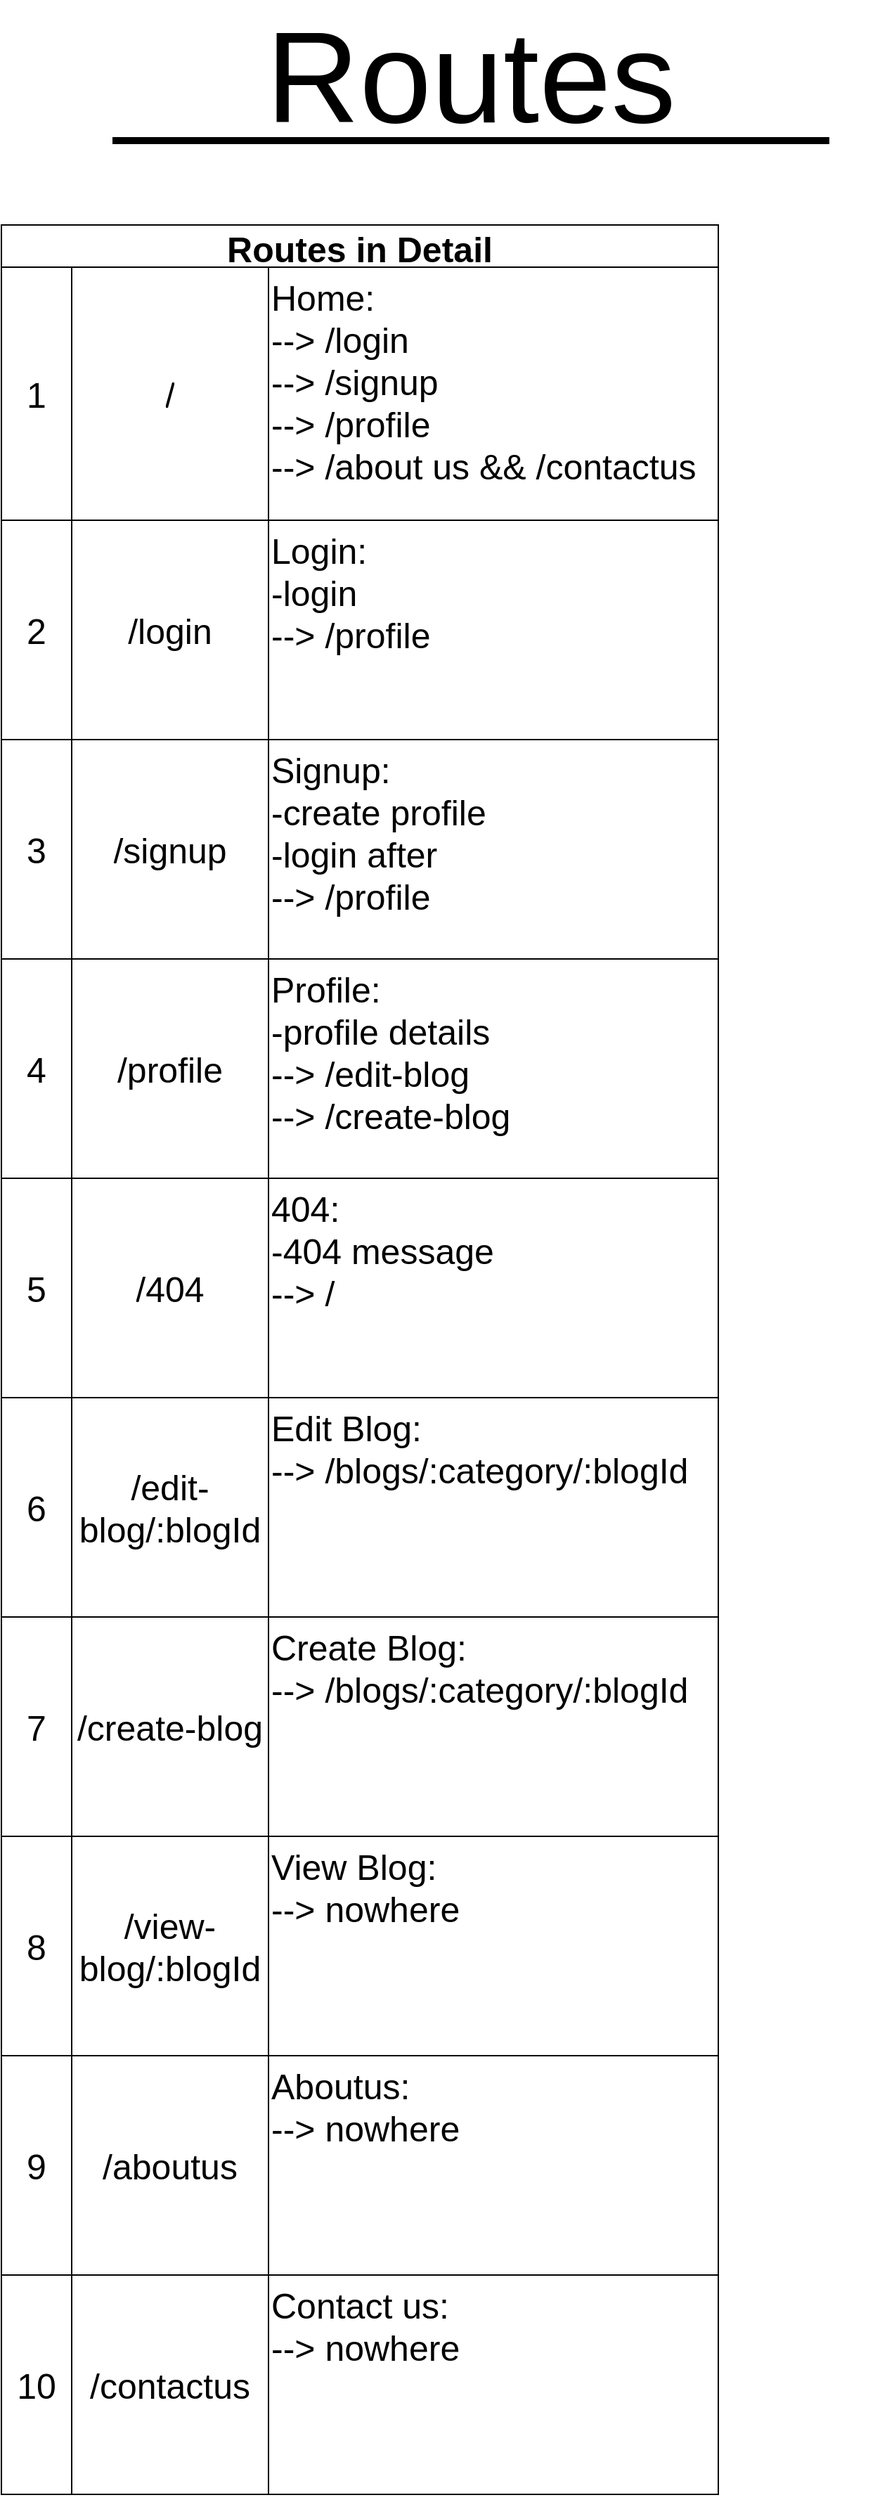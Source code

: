 <mxfile>
    <diagram id="6l6gPedBzfrPnDYs3YJj" name="Page-1">
        <mxGraphModel dx="1045" dy="790" grid="1" gridSize="10" guides="1" tooltips="1" connect="1" arrows="1" fold="1" page="1" pageScale="1" pageWidth="827" pageHeight="1169" math="0" shadow="0">
            <root>
                <mxCell id="0"/>
                <mxCell id="1" parent="0"/>
                <mxCell id="4" value="Routes" style="text;html=1;strokeColor=none;fillColor=none;align=center;verticalAlign=middle;whiteSpace=wrap;rounded=0;horizontal=1;fontSize=92;" parent="1" vertex="1">
                    <mxGeometry x="119" y="40" width="590" height="90" as="geometry"/>
                </mxCell>
                <mxCell id="6" value="" style="endArrow=none;html=1;fontSize=92;strokeWidth=5;" parent="1" edge="1">
                    <mxGeometry width="50" height="50" relative="1" as="geometry">
                        <mxPoint x="159" y="130" as="sourcePoint"/>
                        <mxPoint x="669" y="130" as="targetPoint"/>
                    </mxGeometry>
                </mxCell>
                <mxCell id="23" value="Routes in Detail" style="shape=table;startSize=30;container=1;collapsible=0;childLayout=tableLayout;fontStyle=1;align=center;pointerEvents=1;fontSize=25;" parent="1" vertex="1">
                    <mxGeometry x="80" y="190" width="510" height="1614" as="geometry"/>
                </mxCell>
                <mxCell id="24" value="" style="shape=partialRectangle;html=1;whiteSpace=wrap;collapsible=0;dropTarget=0;pointerEvents=0;fillColor=none;top=0;left=0;bottom=0;right=0;points=[[0,0.5],[1,0.5]];portConstraint=eastwest;fontSize=25;align=left;" parent="23" vertex="1">
                    <mxGeometry y="30" width="510" height="180" as="geometry"/>
                </mxCell>
                <mxCell id="25" value="1" style="shape=partialRectangle;html=1;whiteSpace=wrap;connectable=0;fillColor=none;top=0;left=0;bottom=0;right=0;overflow=hidden;pointerEvents=1;fontSize=25;" parent="24" vertex="1">
                    <mxGeometry width="50" height="180" as="geometry">
                        <mxRectangle width="50" height="180" as="alternateBounds"/>
                    </mxGeometry>
                </mxCell>
                <mxCell id="26" value="/" style="shape=partialRectangle;html=1;whiteSpace=wrap;connectable=0;fillColor=none;top=0;left=0;bottom=0;right=0;overflow=hidden;pointerEvents=1;fontSize=25;" parent="24" vertex="1">
                    <mxGeometry x="50" width="140" height="180" as="geometry">
                        <mxRectangle width="140" height="180" as="alternateBounds"/>
                    </mxGeometry>
                </mxCell>
                <mxCell id="27" value="Home:&lt;br&gt;--&amp;gt; /login&lt;br&gt;--&amp;gt; /signup&lt;br&gt;--&amp;gt; /profile&lt;br&gt;--&amp;gt; /about us &amp;amp;&amp;amp; /contactus" style="shape=partialRectangle;html=1;whiteSpace=wrap;connectable=0;fillColor=none;top=0;left=0;bottom=0;right=0;overflow=hidden;pointerEvents=1;fontSize=25;align=left;verticalAlign=top;" parent="24" vertex="1">
                    <mxGeometry x="190" width="320" height="180" as="geometry">
                        <mxRectangle width="320" height="180" as="alternateBounds"/>
                    </mxGeometry>
                </mxCell>
                <mxCell id="28" value="" style="shape=partialRectangle;html=1;whiteSpace=wrap;collapsible=0;dropTarget=0;pointerEvents=0;fillColor=none;top=0;left=0;bottom=0;right=0;points=[[0,0.5],[1,0.5]];portConstraint=eastwest;fontSize=25;verticalAlign=top;" parent="23" vertex="1">
                    <mxGeometry y="210" width="510" height="156" as="geometry"/>
                </mxCell>
                <mxCell id="29" value="2" style="shape=partialRectangle;html=1;whiteSpace=wrap;connectable=0;fillColor=none;top=0;left=0;bottom=0;right=0;overflow=hidden;pointerEvents=1;fontSize=25;" parent="28" vertex="1">
                    <mxGeometry width="50" height="156" as="geometry">
                        <mxRectangle width="50" height="156" as="alternateBounds"/>
                    </mxGeometry>
                </mxCell>
                <mxCell id="30" value="/login" style="shape=partialRectangle;html=1;whiteSpace=wrap;connectable=0;fillColor=none;top=0;left=0;bottom=0;right=0;overflow=hidden;pointerEvents=1;fontSize=25;" parent="28" vertex="1">
                    <mxGeometry x="50" width="140" height="156" as="geometry">
                        <mxRectangle width="140" height="156" as="alternateBounds"/>
                    </mxGeometry>
                </mxCell>
                <mxCell id="31" value="Login:&lt;br&gt;-login&lt;br&gt;--&amp;gt; /profile" style="shape=partialRectangle;html=1;whiteSpace=wrap;connectable=0;fillColor=none;top=0;left=0;bottom=0;right=0;overflow=hidden;pointerEvents=1;fontSize=25;align=left;verticalAlign=top;" parent="28" vertex="1">
                    <mxGeometry x="190" width="320" height="156" as="geometry">
                        <mxRectangle width="320" height="156" as="alternateBounds"/>
                    </mxGeometry>
                </mxCell>
                <mxCell id="32" value="" style="shape=partialRectangle;html=1;whiteSpace=wrap;collapsible=0;dropTarget=0;pointerEvents=0;fillColor=none;top=0;left=0;bottom=0;right=0;points=[[0,0.5],[1,0.5]];portConstraint=eastwest;fontSize=25;" parent="23" vertex="1">
                    <mxGeometry y="366" width="510" height="156" as="geometry"/>
                </mxCell>
                <mxCell id="33" value="3" style="shape=partialRectangle;html=1;whiteSpace=wrap;connectable=0;fillColor=none;top=0;left=0;bottom=0;right=0;overflow=hidden;pointerEvents=1;fontSize=25;" parent="32" vertex="1">
                    <mxGeometry width="50" height="156" as="geometry">
                        <mxRectangle width="50" height="156" as="alternateBounds"/>
                    </mxGeometry>
                </mxCell>
                <mxCell id="34" value="/signup" style="shape=partialRectangle;html=1;whiteSpace=wrap;connectable=0;fillColor=none;top=0;left=0;bottom=0;right=0;overflow=hidden;pointerEvents=1;fontSize=25;" parent="32" vertex="1">
                    <mxGeometry x="50" width="140" height="156" as="geometry">
                        <mxRectangle width="140" height="156" as="alternateBounds"/>
                    </mxGeometry>
                </mxCell>
                <mxCell id="35" value="Signup:&lt;br&gt;-create profile&lt;br&gt;-login after&lt;br&gt;--&amp;gt; /profile" style="shape=partialRectangle;html=1;whiteSpace=wrap;connectable=0;fillColor=none;top=0;left=0;bottom=0;right=0;overflow=hidden;pointerEvents=1;fontSize=25;align=left;verticalAlign=top;" parent="32" vertex="1">
                    <mxGeometry x="190" width="320" height="156" as="geometry">
                        <mxRectangle width="320" height="156" as="alternateBounds"/>
                    </mxGeometry>
                </mxCell>
                <mxCell id="36" value="" style="shape=partialRectangle;html=1;whiteSpace=wrap;collapsible=0;dropTarget=0;pointerEvents=0;fillColor=none;top=0;left=0;bottom=0;right=0;points=[[0,0.5],[1,0.5]];portConstraint=eastwest;fontSize=25;" parent="23" vertex="1">
                    <mxGeometry y="522" width="510" height="156" as="geometry"/>
                </mxCell>
                <mxCell id="37" value="4" style="shape=partialRectangle;html=1;whiteSpace=wrap;connectable=0;fillColor=none;top=0;left=0;bottom=0;right=0;overflow=hidden;pointerEvents=1;fontSize=25;" parent="36" vertex="1">
                    <mxGeometry width="50" height="156" as="geometry">
                        <mxRectangle width="50" height="156" as="alternateBounds"/>
                    </mxGeometry>
                </mxCell>
                <mxCell id="38" value="/profile" style="shape=partialRectangle;html=1;whiteSpace=wrap;connectable=0;fillColor=none;top=0;left=0;bottom=0;right=0;overflow=hidden;pointerEvents=1;fontSize=25;" parent="36" vertex="1">
                    <mxGeometry x="50" width="140" height="156" as="geometry">
                        <mxRectangle width="140" height="156" as="alternateBounds"/>
                    </mxGeometry>
                </mxCell>
                <mxCell id="39" value="Profile:&lt;br&gt;-profile details&lt;br&gt;--&amp;gt; /edit-blog&lt;br&gt;--&amp;gt; /create-blog" style="shape=partialRectangle;html=1;whiteSpace=wrap;connectable=0;fillColor=none;top=0;left=0;bottom=0;right=0;overflow=hidden;pointerEvents=1;fontSize=25;align=left;verticalAlign=top;" parent="36" vertex="1">
                    <mxGeometry x="190" width="320" height="156" as="geometry">
                        <mxRectangle width="320" height="156" as="alternateBounds"/>
                    </mxGeometry>
                </mxCell>
                <mxCell id="58" value="" style="shape=partialRectangle;html=1;whiteSpace=wrap;collapsible=0;dropTarget=0;pointerEvents=0;fillColor=none;top=0;left=0;bottom=0;right=0;points=[[0,0.5],[1,0.5]];portConstraint=eastwest;fontSize=25;" parent="23" vertex="1">
                    <mxGeometry y="678" width="510" height="156" as="geometry"/>
                </mxCell>
                <mxCell id="59" value="5" style="shape=partialRectangle;html=1;whiteSpace=wrap;connectable=0;fillColor=none;top=0;left=0;bottom=0;right=0;overflow=hidden;pointerEvents=1;fontSize=25;" parent="58" vertex="1">
                    <mxGeometry width="50" height="156" as="geometry">
                        <mxRectangle width="50" height="156" as="alternateBounds"/>
                    </mxGeometry>
                </mxCell>
                <mxCell id="60" value="/404" style="shape=partialRectangle;html=1;whiteSpace=wrap;connectable=0;fillColor=none;top=0;left=0;bottom=0;right=0;overflow=hidden;pointerEvents=1;fontSize=25;" parent="58" vertex="1">
                    <mxGeometry x="50" width="140" height="156" as="geometry">
                        <mxRectangle width="140" height="156" as="alternateBounds"/>
                    </mxGeometry>
                </mxCell>
                <mxCell id="61" value="404:&lt;br&gt;-404 message&lt;br&gt;--&amp;gt; /" style="shape=partialRectangle;html=1;whiteSpace=wrap;connectable=0;fillColor=none;top=0;left=0;bottom=0;right=0;overflow=hidden;pointerEvents=1;fontSize=25;align=left;verticalAlign=top;" parent="58" vertex="1">
                    <mxGeometry x="190" width="320" height="156" as="geometry">
                        <mxRectangle width="320" height="156" as="alternateBounds"/>
                    </mxGeometry>
                </mxCell>
                <mxCell id="112" style="shape=partialRectangle;html=1;whiteSpace=wrap;collapsible=0;dropTarget=0;pointerEvents=0;fillColor=none;top=0;left=0;bottom=0;right=0;points=[[0,0.5],[1,0.5]];portConstraint=eastwest;fontSize=25;" parent="23" vertex="1">
                    <mxGeometry y="834" width="510" height="156" as="geometry"/>
                </mxCell>
                <mxCell id="113" value="6" style="shape=partialRectangle;html=1;whiteSpace=wrap;connectable=0;fillColor=none;top=0;left=0;bottom=0;right=0;overflow=hidden;pointerEvents=1;fontSize=25;" parent="112" vertex="1">
                    <mxGeometry width="50" height="156" as="geometry">
                        <mxRectangle width="50" height="156" as="alternateBounds"/>
                    </mxGeometry>
                </mxCell>
                <mxCell id="114" value="/edit-blog/:blogId" style="shape=partialRectangle;html=1;whiteSpace=wrap;connectable=0;fillColor=none;top=0;left=0;bottom=0;right=0;overflow=hidden;pointerEvents=1;fontSize=25;" parent="112" vertex="1">
                    <mxGeometry x="50" width="140" height="156" as="geometry">
                        <mxRectangle width="140" height="156" as="alternateBounds"/>
                    </mxGeometry>
                </mxCell>
                <mxCell id="115" value="Edit Blog:&lt;br&gt;--&amp;gt; /blogs/:category/:blogId" style="shape=partialRectangle;html=1;whiteSpace=wrap;connectable=0;fillColor=none;top=0;left=0;bottom=0;right=0;overflow=hidden;pointerEvents=1;fontSize=25;align=left;verticalAlign=top;" parent="112" vertex="1">
                    <mxGeometry x="190" width="320" height="156" as="geometry">
                        <mxRectangle width="320" height="156" as="alternateBounds"/>
                    </mxGeometry>
                </mxCell>
                <mxCell id="124" style="shape=partialRectangle;html=1;whiteSpace=wrap;collapsible=0;dropTarget=0;pointerEvents=0;fillColor=none;top=0;left=0;bottom=0;right=0;points=[[0,0.5],[1,0.5]];portConstraint=eastwest;fontSize=25;" parent="23" vertex="1">
                    <mxGeometry y="990" width="510" height="156" as="geometry"/>
                </mxCell>
                <mxCell id="125" value="7" style="shape=partialRectangle;html=1;whiteSpace=wrap;connectable=0;fillColor=none;top=0;left=0;bottom=0;right=0;overflow=hidden;pointerEvents=1;fontSize=25;" parent="124" vertex="1">
                    <mxGeometry width="50" height="156" as="geometry">
                        <mxRectangle width="50" height="156" as="alternateBounds"/>
                    </mxGeometry>
                </mxCell>
                <mxCell id="126" value="/create-blog" style="shape=partialRectangle;html=1;whiteSpace=wrap;connectable=0;fillColor=none;top=0;left=0;bottom=0;right=0;overflow=hidden;pointerEvents=1;fontSize=25;" parent="124" vertex="1">
                    <mxGeometry x="50" width="140" height="156" as="geometry">
                        <mxRectangle width="140" height="156" as="alternateBounds"/>
                    </mxGeometry>
                </mxCell>
                <mxCell id="127" value="Create Blog:&lt;br&gt;--&amp;gt; /blogs/:category/:blogId" style="shape=partialRectangle;html=1;whiteSpace=wrap;connectable=0;fillColor=none;top=0;left=0;bottom=0;right=0;overflow=hidden;pointerEvents=1;fontSize=25;align=left;verticalAlign=top;" parent="124" vertex="1">
                    <mxGeometry x="190" width="320" height="156" as="geometry">
                        <mxRectangle width="320" height="156" as="alternateBounds"/>
                    </mxGeometry>
                </mxCell>
                <mxCell id="128" style="shape=partialRectangle;html=1;whiteSpace=wrap;collapsible=0;dropTarget=0;pointerEvents=0;fillColor=none;top=0;left=0;bottom=0;right=0;points=[[0,0.5],[1,0.5]];portConstraint=eastwest;fontSize=25;" vertex="1" parent="23">
                    <mxGeometry y="1146" width="510" height="156" as="geometry"/>
                </mxCell>
                <mxCell id="129" value="8" style="shape=partialRectangle;html=1;whiteSpace=wrap;connectable=0;fillColor=none;top=0;left=0;bottom=0;right=0;overflow=hidden;pointerEvents=1;fontSize=25;" vertex="1" parent="128">
                    <mxGeometry width="50" height="156" as="geometry">
                        <mxRectangle width="50" height="156" as="alternateBounds"/>
                    </mxGeometry>
                </mxCell>
                <mxCell id="130" value="/view-blog/:blogId" style="shape=partialRectangle;html=1;whiteSpace=wrap;connectable=0;fillColor=none;top=0;left=0;bottom=0;right=0;overflow=hidden;pointerEvents=1;fontSize=25;" vertex="1" parent="128">
                    <mxGeometry x="50" width="140" height="156" as="geometry">
                        <mxRectangle width="140" height="156" as="alternateBounds"/>
                    </mxGeometry>
                </mxCell>
                <mxCell id="131" value="View Blog:&lt;br&gt;--&amp;gt; nowhere" style="shape=partialRectangle;html=1;whiteSpace=wrap;connectable=0;fillColor=none;top=0;left=0;bottom=0;right=0;overflow=hidden;pointerEvents=1;fontSize=25;align=left;verticalAlign=top;" vertex="1" parent="128">
                    <mxGeometry x="190" width="320" height="156" as="geometry">
                        <mxRectangle width="320" height="156" as="alternateBounds"/>
                    </mxGeometry>
                </mxCell>
                <mxCell id="132" style="shape=partialRectangle;html=1;whiteSpace=wrap;collapsible=0;dropTarget=0;pointerEvents=0;fillColor=none;top=0;left=0;bottom=0;right=0;points=[[0,0.5],[1,0.5]];portConstraint=eastwest;fontSize=25;" vertex="1" parent="23">
                    <mxGeometry y="1302" width="510" height="156" as="geometry"/>
                </mxCell>
                <mxCell id="133" value="9" style="shape=partialRectangle;html=1;whiteSpace=wrap;connectable=0;fillColor=none;top=0;left=0;bottom=0;right=0;overflow=hidden;pointerEvents=1;fontSize=25;" vertex="1" parent="132">
                    <mxGeometry width="50" height="156" as="geometry">
                        <mxRectangle width="50" height="156" as="alternateBounds"/>
                    </mxGeometry>
                </mxCell>
                <mxCell id="134" value="/aboutus" style="shape=partialRectangle;html=1;whiteSpace=wrap;connectable=0;fillColor=none;top=0;left=0;bottom=0;right=0;overflow=hidden;pointerEvents=1;fontSize=25;" vertex="1" parent="132">
                    <mxGeometry x="50" width="140" height="156" as="geometry">
                        <mxRectangle width="140" height="156" as="alternateBounds"/>
                    </mxGeometry>
                </mxCell>
                <mxCell id="135" value="Aboutus:&lt;br&gt;--&amp;gt; nowhere" style="shape=partialRectangle;html=1;whiteSpace=wrap;connectable=0;fillColor=none;top=0;left=0;bottom=0;right=0;overflow=hidden;pointerEvents=1;fontSize=25;align=left;verticalAlign=top;" vertex="1" parent="132">
                    <mxGeometry x="190" width="320" height="156" as="geometry">
                        <mxRectangle width="320" height="156" as="alternateBounds"/>
                    </mxGeometry>
                </mxCell>
                <mxCell id="136" style="shape=partialRectangle;html=1;whiteSpace=wrap;collapsible=0;dropTarget=0;pointerEvents=0;fillColor=none;top=0;left=0;bottom=0;right=0;points=[[0,0.5],[1,0.5]];portConstraint=eastwest;fontSize=25;" vertex="1" parent="23">
                    <mxGeometry y="1458" width="510" height="156" as="geometry"/>
                </mxCell>
                <mxCell id="137" value="10" style="shape=partialRectangle;html=1;whiteSpace=wrap;connectable=0;fillColor=none;top=0;left=0;bottom=0;right=0;overflow=hidden;pointerEvents=1;fontSize=25;" vertex="1" parent="136">
                    <mxGeometry width="50" height="156" as="geometry">
                        <mxRectangle width="50" height="156" as="alternateBounds"/>
                    </mxGeometry>
                </mxCell>
                <mxCell id="138" value="/contactus" style="shape=partialRectangle;html=1;whiteSpace=wrap;connectable=0;fillColor=none;top=0;left=0;bottom=0;right=0;overflow=hidden;pointerEvents=1;fontSize=25;" vertex="1" parent="136">
                    <mxGeometry x="50" width="140" height="156" as="geometry">
                        <mxRectangle width="140" height="156" as="alternateBounds"/>
                    </mxGeometry>
                </mxCell>
                <mxCell id="139" value="Contact us:&lt;br&gt;--&amp;gt; nowhere" style="shape=partialRectangle;html=1;whiteSpace=wrap;connectable=0;fillColor=none;top=0;left=0;bottom=0;right=0;overflow=hidden;pointerEvents=1;fontSize=25;align=left;verticalAlign=top;" vertex="1" parent="136">
                    <mxGeometry x="190" width="320" height="156" as="geometry">
                        <mxRectangle width="320" height="156" as="alternateBounds"/>
                    </mxGeometry>
                </mxCell>
            </root>
        </mxGraphModel>
    </diagram>
</mxfile>